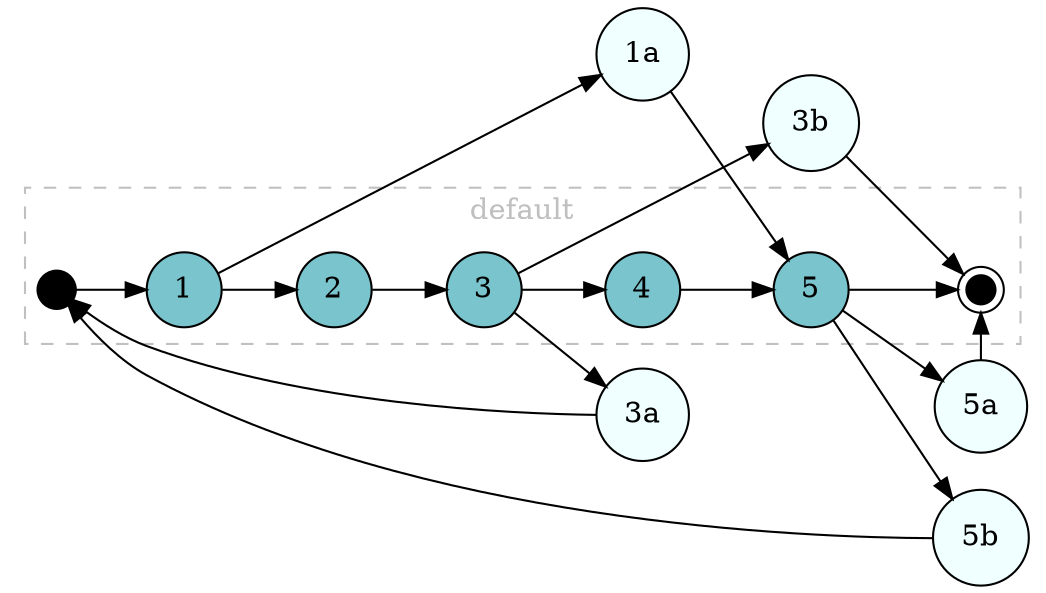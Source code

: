 // Diagram of some use case with slices
digraph UC_2 {
	rankdir=LR;
    node [
    	shape=circle 
    	style=filled 
    	fillcolor=azure
    ]
    edge [
    	weight=0
    ]
	subgraph cluster_0 {
		label="default"
		color=gray
		style=dashed
		fontcolor=gray
		edge [
	    	weight=1
	    ]
	    node [
	    	fillcolor=cadetblue3
	    ]
	    "s" [
	    	label=""
	    	penwidth=5
	     	fixedsize=true
	    	width=0.2
    		fillcolor=black
	    	shape=point
	    ]
	     "f" [
	     	fixedsize=true
	    	width=0.2
	    	label=""
    		fillcolor=black
	    	shape=doublecircle
	    ]
		"s" -> 1 -> 2 -> 3 -> 4 -> 5 -> "f";
	}
	1 -> "1a" -> 5;
	3 -> "3a" -> "s";
	3 -> "3b" -> "f";
	5 -> "5a" -> "f";
	5 -> "5b" -> "s";
}